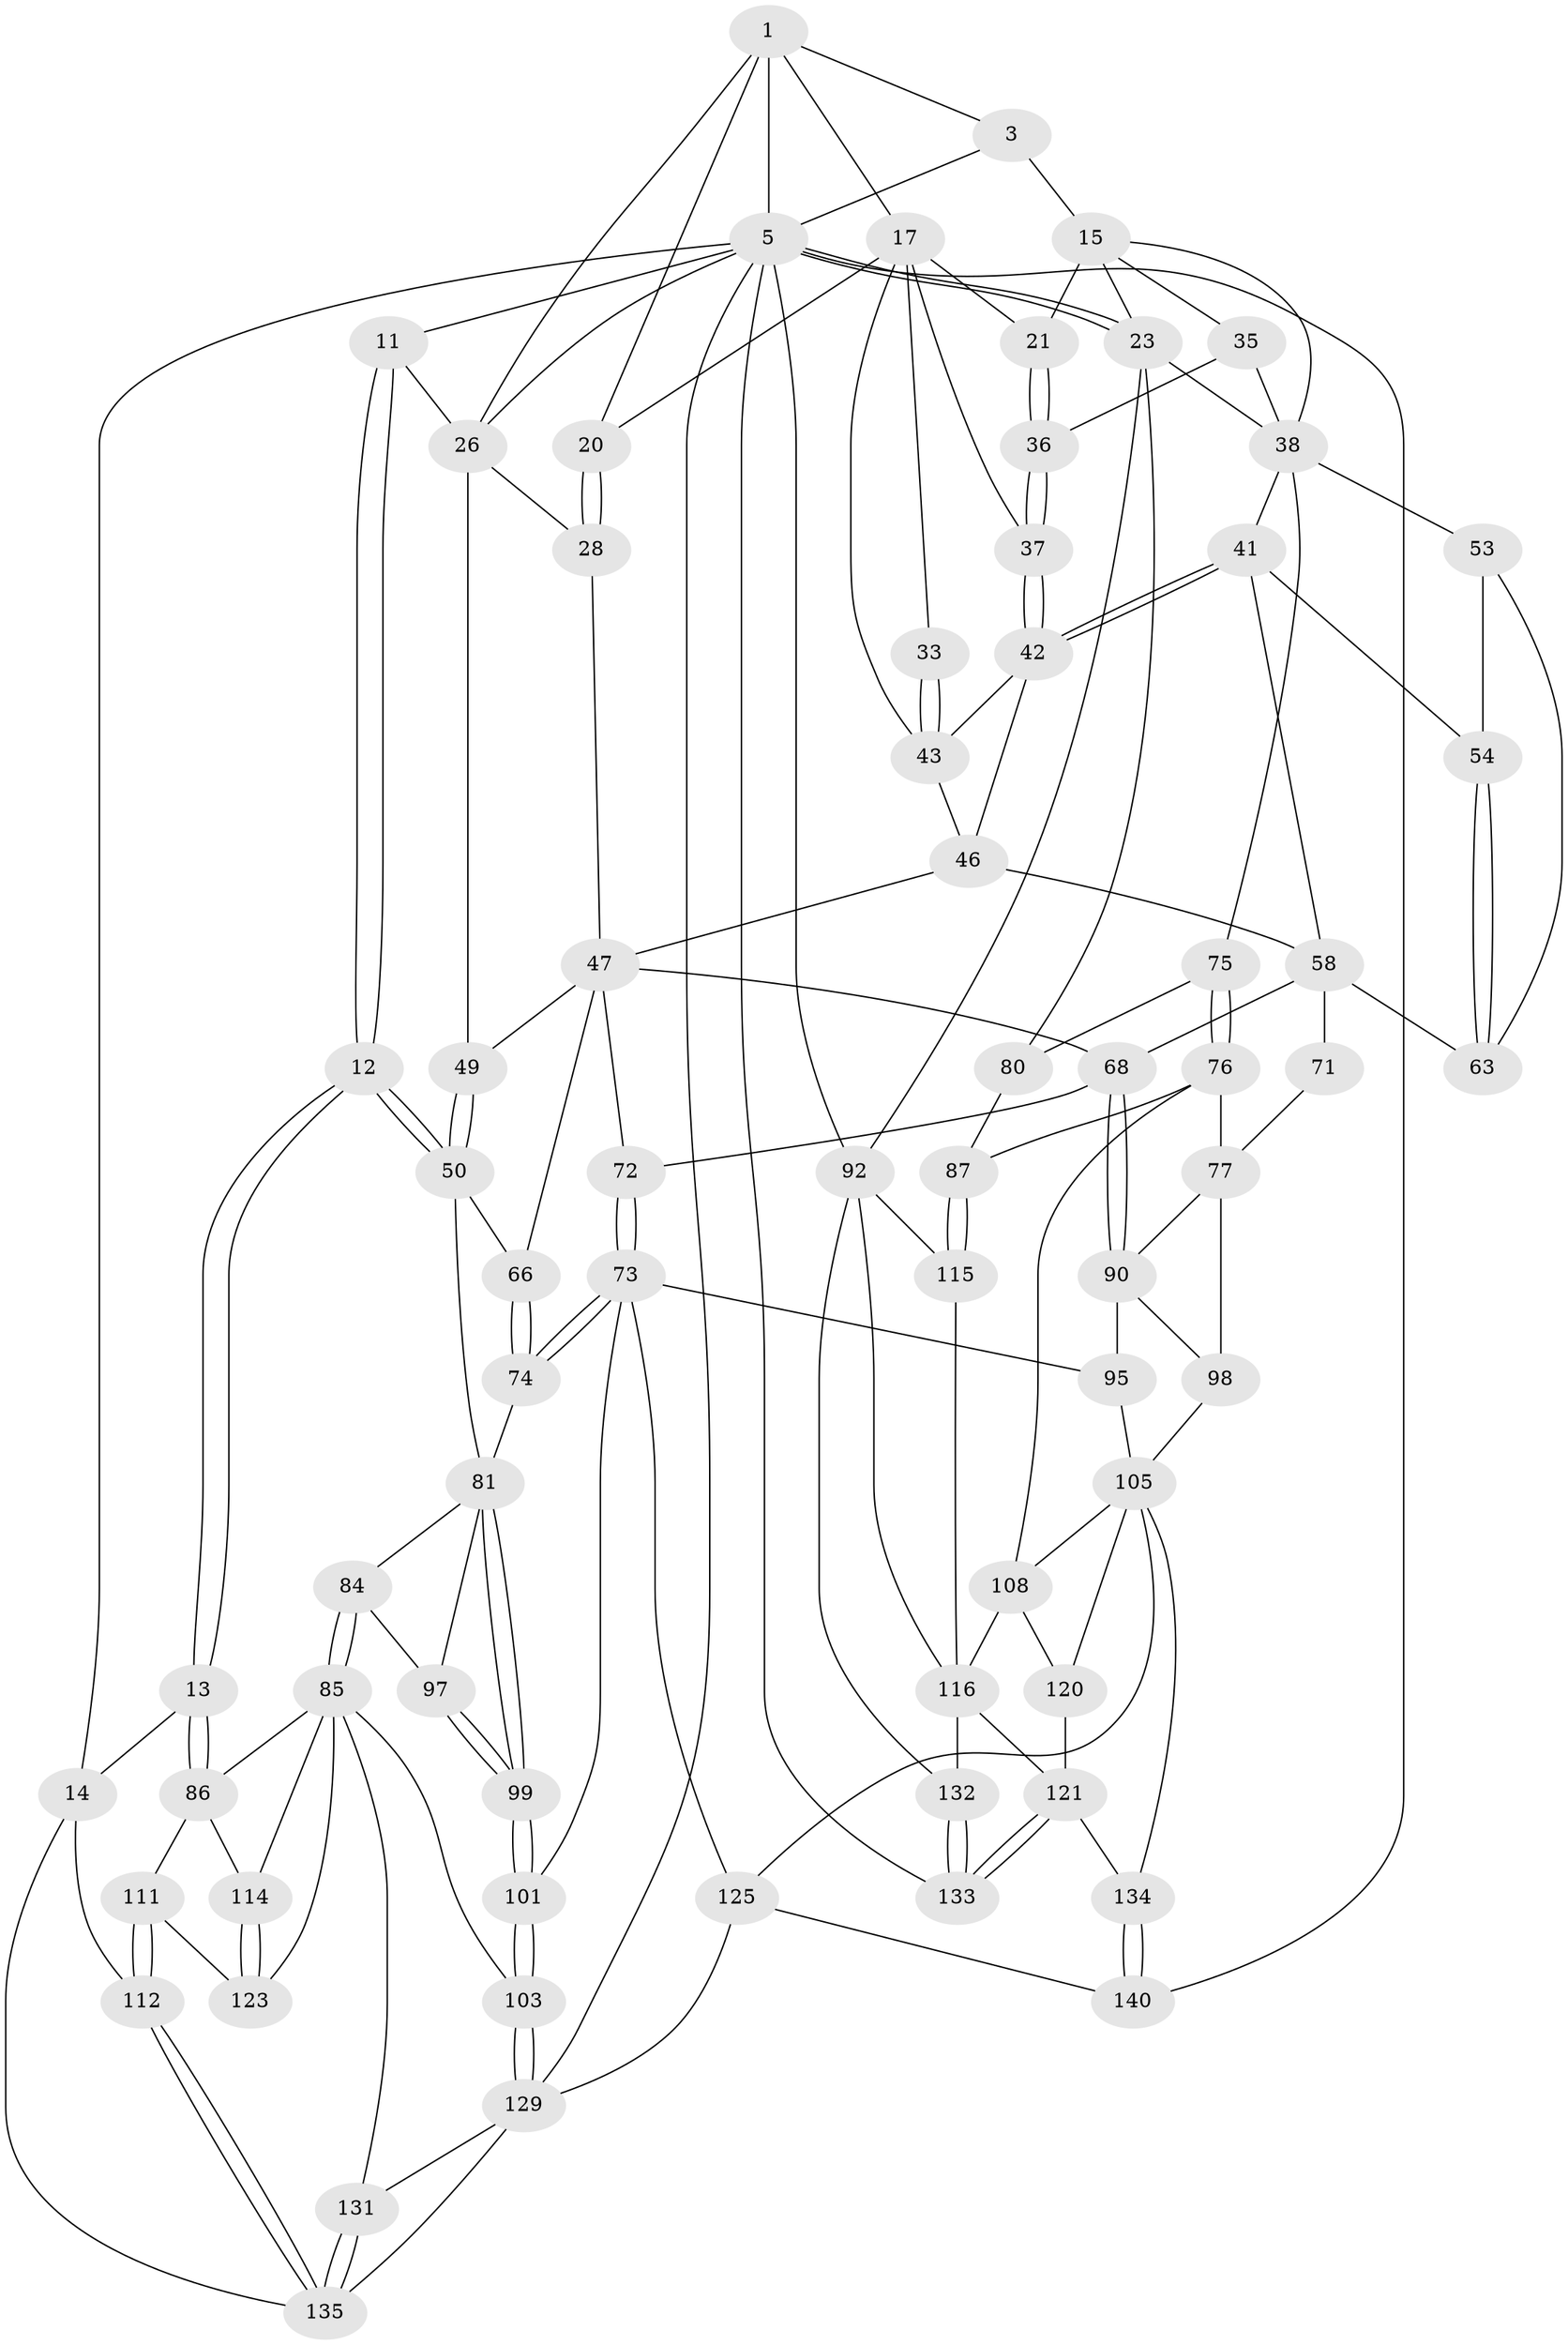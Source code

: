 // original degree distribution, {3: 0.014084507042253521, 4: 0.2323943661971831, 6: 0.20422535211267606, 5: 0.5492957746478874}
// Generated by graph-tools (version 1.1) at 2025/28/03/15/25 16:28:07]
// undirected, 71 vertices, 166 edges
graph export_dot {
graph [start="1"]
  node [color=gray90,style=filled];
  1 [pos="+0.5009652045367102+0",super="+7+2"];
  3 [pos="+0.6306512335576762+0",super="+4"];
  5 [pos="+1+0",super="+91+6"];
  11 [pos="+0.07619981521251357+0.15849288229524694",super="+30"];
  12 [pos="+0+0.37013838166544855"];
  13 [pos="+0+0.3719674077078415"];
  14 [pos="+0+0.3746760642666042"];
  15 [pos="+0.8885456957858581+0.05129241580366743",super="+16+25"];
  17 [pos="+0.5910908487790203+0",super="+18+22"];
  20 [pos="+0.42090774522338015+0.16228539452600096"];
  21 [pos="+0.7901007470297351+0.11080750986147578"];
  23 [pos="+1+0.10006834034874745",super="+56+24"];
  26 [pos="+0.2724400511659531+0.0949185712098168",super="+27+29"];
  28 [pos="+0.3939052006723635+0.2121439325423058"];
  33 [pos="+0.6412397412015362+0.1656776324792961"];
  35 [pos="+0.8806594312240503+0.1781927675738249"];
  36 [pos="+0.7907868672932491+0.12031644865107816"];
  37 [pos="+0.7420946156508674+0.2194924422779753"];
  38 [pos="+0.9448682688784922+0.3073598383055975",super="+39+52"];
  41 [pos="+0.8170746539757654+0.31518619383923663",super="+55"];
  42 [pos="+0.7463381589133488+0.24036431365488248",super="+45"];
  43 [pos="+0.6007100455065196+0.23959205544671755",super="+44"];
  46 [pos="+0.4905040690161898+0.34979854675298333",super="+51"];
  47 [pos="+0.457103507475517+0.34942920212693673",super="+65+48"];
  49 [pos="+0.19206292250716056+0.3143439017337831"];
  50 [pos="+0.12956880551929523+0.3724798790342778",super="+67"];
  53 [pos="+0.9444425921512853+0.386814970924144",super="+62"];
  54 [pos="+0.9130978369945666+0.40936078899780604"];
  58 [pos="+0.804403913573926+0.344650057020165",super="+59+64"];
  63 [pos="+0.9007369520670915+0.4535225890841071"];
  66 [pos="+0.3233626129906035+0.41712184882639336"];
  68 [pos="+0.6309544703868245+0.471263852140925",super="+69"];
  71 [pos="+0.8432028572989545+0.5443215297140317"];
  72 [pos="+0.42475892027876794+0.558070936824012"];
  73 [pos="+0.4204641341605557+0.5756374957937764",super="+96"];
  74 [pos="+0.3461152492709967+0.5473042221881734"];
  75 [pos="+0.9987192592255277+0.47919239128685603"];
  76 [pos="+0.8682455748220979+0.5882460642949526",super="+88"];
  77 [pos="+0.8544443943682672+0.575325544612176",super="+78"];
  80 [pos="+1+0.48640461895046205"];
  81 [pos="+0.287045585373936+0.5663246490159384",super="+82"];
  84 [pos="+0.1828804845890234+0.6259451518100225"];
  85 [pos="+0.1268519716775203+0.6425569634802288",super="+104"];
  86 [pos="+0.12097328641318127+0.6397689586208571",super="+110"];
  87 [pos="+0.896279350399237+0.6429601632586684"];
  90 [pos="+0.633246223703498+0.4902197253255482",super="+94"];
  92 [pos="+1+0.8402465505700114",super="+119+93"];
  95 [pos="+0.5338214798918232+0.6604645930190863"];
  97 [pos="+0.22661196098952668+0.6406830439150537"];
  98 [pos="+0.7189993376636399+0.6381293532074005",super="+102"];
  99 [pos="+0.2858189218688303+0.6740009412492822"];
  101 [pos="+0.32638418694475835+0.7631631675921561"];
  103 [pos="+0.31313496127082635+0.7705275099758274"];
  105 [pos="+0.7332127699866381+0.6825069690962255",super="+106"];
  108 [pos="+0.8177716798933041+0.7170359818577422",super="+109"];
  111 [pos="+0+0.756829269863589"];
  112 [pos="+0+0.7578680593128975"];
  114 [pos="+0.11789100814805786+0.7648306996039993"];
  115 [pos="+0.9196541502069498+0.6546772476593606"];
  116 [pos="+0.9228237545904788+0.6686737555613967",super="+117"];
  120 [pos="+0.7578978320008083+0.7968008678926359"];
  121 [pos="+0.8218247028587622+0.8680377683927185",super="+122"];
  123 [pos="+0.08167451169667979+0.8285820048627658"];
  125 [pos="+0.586707481833621+0.865015573980452",super="+126"];
  129 [pos="+0.2174151587718727+0.9423281649773817",super="+130"];
  131 [pos="+0.12275949160388194+0.9137884054856719"];
  132 [pos="+0.956416423024717+0.8482119271207724"];
  133 [pos="+0.8911735455902824+0.921362629096076"];
  134 [pos="+0.7025091114739902+0.888143156009564"];
  135 [pos="+0+0.8196047217967278"];
  140 [pos="+0.7264029332758192+1"];
  1 -- 26;
  1 -- 20;
  1 -- 5;
  1 -- 3;
  1 -- 17;
  3 -- 15 [weight=2];
  3 -- 5;
  5 -- 23;
  5 -- 23;
  5 -- 133;
  5 -- 140;
  5 -- 92;
  5 -- 129;
  5 -- 26;
  5 -- 11;
  5 -- 14;
  11 -- 12;
  11 -- 12;
  11 -- 26 [weight=2];
  12 -- 13;
  12 -- 13;
  12 -- 50;
  12 -- 50;
  13 -- 14;
  13 -- 86;
  13 -- 86;
  14 -- 112;
  14 -- 135;
  15 -- 21;
  15 -- 35;
  15 -- 23;
  15 -- 38;
  17 -- 20;
  17 -- 33 [weight=2];
  17 -- 43;
  17 -- 37;
  17 -- 21;
  20 -- 28;
  20 -- 28;
  21 -- 36;
  21 -- 36;
  23 -- 80;
  23 -- 38 [weight=2];
  23 -- 92;
  26 -- 49;
  26 -- 28;
  28 -- 47;
  33 -- 43;
  33 -- 43;
  35 -- 36;
  35 -- 38;
  36 -- 37;
  36 -- 37;
  37 -- 42;
  37 -- 42;
  38 -- 41;
  38 -- 75;
  38 -- 53 [weight=2];
  41 -- 42;
  41 -- 42;
  41 -- 58;
  41 -- 54;
  42 -- 43;
  42 -- 46;
  43 -- 46;
  46 -- 47;
  46 -- 58;
  47 -- 72;
  47 -- 66;
  47 -- 68;
  47 -- 49;
  49 -- 50;
  49 -- 50;
  50 -- 66;
  50 -- 81;
  53 -- 54;
  53 -- 63;
  54 -- 63;
  54 -- 63;
  58 -- 68;
  58 -- 71 [weight=2];
  58 -- 63;
  66 -- 74;
  66 -- 74;
  68 -- 90;
  68 -- 90;
  68 -- 72;
  71 -- 77;
  72 -- 73;
  72 -- 73;
  73 -- 74;
  73 -- 74;
  73 -- 101;
  73 -- 95;
  73 -- 125;
  74 -- 81;
  75 -- 76;
  75 -- 76;
  75 -- 80;
  76 -- 77;
  76 -- 108;
  76 -- 87;
  77 -- 98 [weight=2];
  77 -- 90;
  80 -- 87;
  81 -- 99;
  81 -- 99;
  81 -- 84;
  81 -- 97;
  84 -- 85;
  84 -- 85;
  84 -- 97;
  85 -- 86;
  85 -- 114;
  85 -- 131;
  85 -- 103;
  85 -- 123;
  86 -- 114;
  86 -- 111;
  87 -- 115;
  87 -- 115;
  90 -- 98;
  90 -- 95;
  92 -- 116;
  92 -- 132;
  92 -- 115;
  95 -- 105;
  97 -- 99;
  97 -- 99;
  98 -- 105;
  99 -- 101;
  99 -- 101;
  101 -- 103;
  101 -- 103;
  103 -- 129;
  103 -- 129;
  105 -- 108;
  105 -- 134;
  105 -- 120;
  105 -- 125;
  108 -- 120;
  108 -- 116;
  111 -- 112;
  111 -- 112;
  111 -- 123;
  112 -- 135;
  112 -- 135;
  114 -- 123;
  114 -- 123;
  115 -- 116;
  116 -- 121;
  116 -- 132;
  120 -- 121;
  121 -- 133;
  121 -- 133;
  121 -- 134;
  125 -- 129 [weight=2];
  125 -- 140;
  129 -- 131;
  129 -- 135;
  131 -- 135;
  131 -- 135;
  132 -- 133;
  132 -- 133;
  134 -- 140;
  134 -- 140;
}
